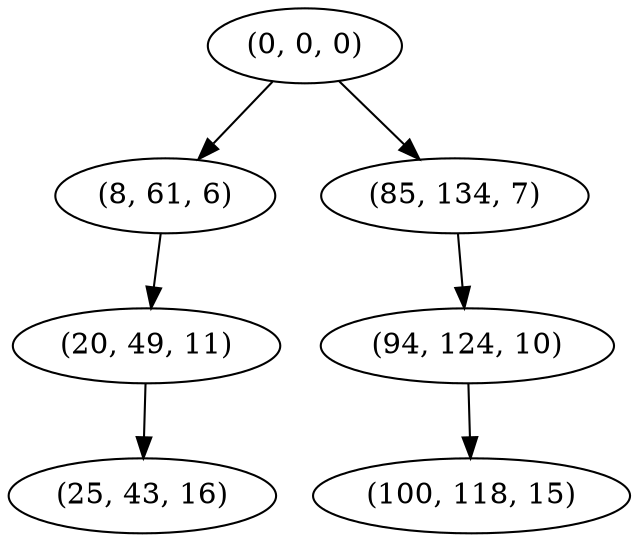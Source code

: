 digraph tree {
    "(0, 0, 0)";
    "(8, 61, 6)";
    "(20, 49, 11)";
    "(25, 43, 16)";
    "(85, 134, 7)";
    "(94, 124, 10)";
    "(100, 118, 15)";
    "(0, 0, 0)" -> "(8, 61, 6)";
    "(0, 0, 0)" -> "(85, 134, 7)";
    "(8, 61, 6)" -> "(20, 49, 11)";
    "(20, 49, 11)" -> "(25, 43, 16)";
    "(85, 134, 7)" -> "(94, 124, 10)";
    "(94, 124, 10)" -> "(100, 118, 15)";
}
